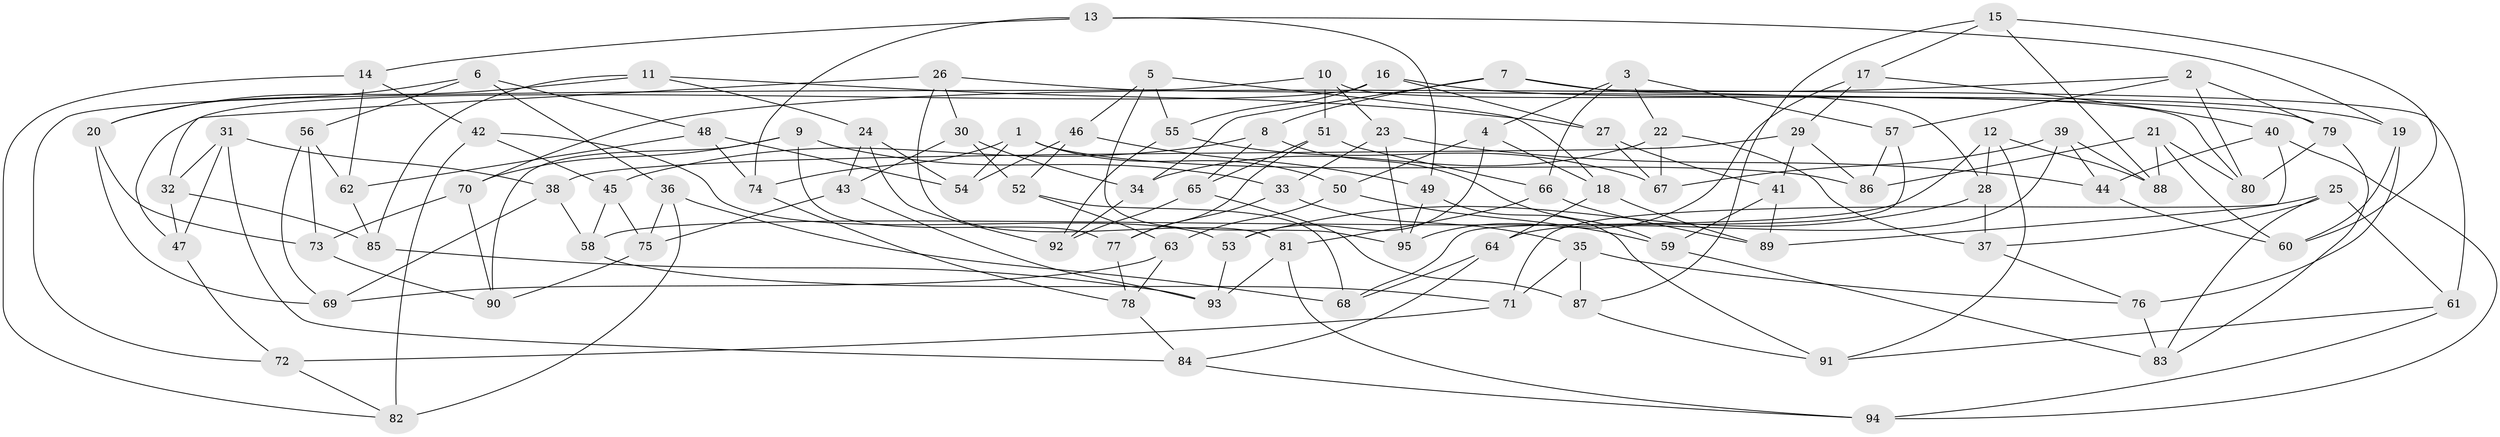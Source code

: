 // Generated by graph-tools (version 1.1) at 2025/11/02/27/25 16:11:45]
// undirected, 95 vertices, 190 edges
graph export_dot {
graph [start="1"]
  node [color=gray90,style=filled];
  1;
  2;
  3;
  4;
  5;
  6;
  7;
  8;
  9;
  10;
  11;
  12;
  13;
  14;
  15;
  16;
  17;
  18;
  19;
  20;
  21;
  22;
  23;
  24;
  25;
  26;
  27;
  28;
  29;
  30;
  31;
  32;
  33;
  34;
  35;
  36;
  37;
  38;
  39;
  40;
  41;
  42;
  43;
  44;
  45;
  46;
  47;
  48;
  49;
  50;
  51;
  52;
  53;
  54;
  55;
  56;
  57;
  58;
  59;
  60;
  61;
  62;
  63;
  64;
  65;
  66;
  67;
  68;
  69;
  70;
  71;
  72;
  73;
  74;
  75;
  76;
  77;
  78;
  79;
  80;
  81;
  82;
  83;
  84;
  85;
  86;
  87;
  88;
  89;
  90;
  91;
  92;
  93;
  94;
  95;
  1 -- 54;
  1 -- 74;
  1 -- 50;
  1 -- 86;
  2 -- 57;
  2 -- 80;
  2 -- 79;
  2 -- 70;
  3 -- 4;
  3 -- 57;
  3 -- 22;
  3 -- 66;
  4 -- 18;
  4 -- 53;
  4 -- 50;
  5 -- 18;
  5 -- 55;
  5 -- 46;
  5 -- 95;
  6 -- 48;
  6 -- 56;
  6 -- 36;
  6 -- 20;
  7 -- 34;
  7 -- 28;
  7 -- 61;
  7 -- 8;
  8 -- 65;
  8 -- 59;
  8 -- 45;
  9 -- 70;
  9 -- 90;
  9 -- 77;
  9 -- 33;
  10 -- 80;
  10 -- 23;
  10 -- 72;
  10 -- 51;
  11 -- 85;
  11 -- 24;
  11 -- 27;
  11 -- 20;
  12 -- 91;
  12 -- 88;
  12 -- 28;
  12 -- 58;
  13 -- 14;
  13 -- 19;
  13 -- 49;
  13 -- 74;
  14 -- 62;
  14 -- 42;
  14 -- 82;
  15 -- 88;
  15 -- 60;
  15 -- 17;
  15 -- 87;
  16 -- 55;
  16 -- 47;
  16 -- 27;
  16 -- 19;
  17 -- 29;
  17 -- 40;
  17 -- 95;
  18 -- 89;
  18 -- 64;
  19 -- 76;
  19 -- 60;
  20 -- 73;
  20 -- 69;
  21 -- 80;
  21 -- 86;
  21 -- 88;
  21 -- 60;
  22 -- 34;
  22 -- 67;
  22 -- 37;
  23 -- 95;
  23 -- 44;
  23 -- 33;
  24 -- 43;
  24 -- 92;
  24 -- 54;
  25 -- 61;
  25 -- 83;
  25 -- 37;
  25 -- 71;
  26 -- 79;
  26 -- 30;
  26 -- 81;
  26 -- 32;
  27 -- 41;
  27 -- 67;
  28 -- 53;
  28 -- 37;
  29 -- 86;
  29 -- 38;
  29 -- 41;
  30 -- 52;
  30 -- 43;
  30 -- 34;
  31 -- 38;
  31 -- 47;
  31 -- 32;
  31 -- 84;
  32 -- 85;
  32 -- 47;
  33 -- 35;
  33 -- 77;
  34 -- 92;
  35 -- 76;
  35 -- 71;
  35 -- 87;
  36 -- 82;
  36 -- 75;
  36 -- 68;
  37 -- 76;
  38 -- 58;
  38 -- 69;
  39 -- 67;
  39 -- 88;
  39 -- 64;
  39 -- 44;
  40 -- 94;
  40 -- 89;
  40 -- 44;
  41 -- 59;
  41 -- 89;
  42 -- 53;
  42 -- 45;
  42 -- 82;
  43 -- 93;
  43 -- 75;
  44 -- 60;
  45 -- 75;
  45 -- 58;
  46 -- 52;
  46 -- 54;
  46 -- 49;
  47 -- 72;
  48 -- 62;
  48 -- 54;
  48 -- 74;
  49 -- 95;
  49 -- 91;
  50 -- 63;
  50 -- 59;
  51 -- 77;
  51 -- 65;
  51 -- 66;
  52 -- 68;
  52 -- 63;
  53 -- 93;
  55 -- 67;
  55 -- 92;
  56 -- 69;
  56 -- 62;
  56 -- 73;
  57 -- 86;
  57 -- 68;
  58 -- 71;
  59 -- 83;
  61 -- 91;
  61 -- 94;
  62 -- 85;
  63 -- 69;
  63 -- 78;
  64 -- 84;
  64 -- 68;
  65 -- 87;
  65 -- 92;
  66 -- 89;
  66 -- 81;
  70 -- 73;
  70 -- 90;
  71 -- 72;
  72 -- 82;
  73 -- 90;
  74 -- 78;
  75 -- 90;
  76 -- 83;
  77 -- 78;
  78 -- 84;
  79 -- 80;
  79 -- 83;
  81 -- 93;
  81 -- 94;
  84 -- 94;
  85 -- 93;
  87 -- 91;
}

